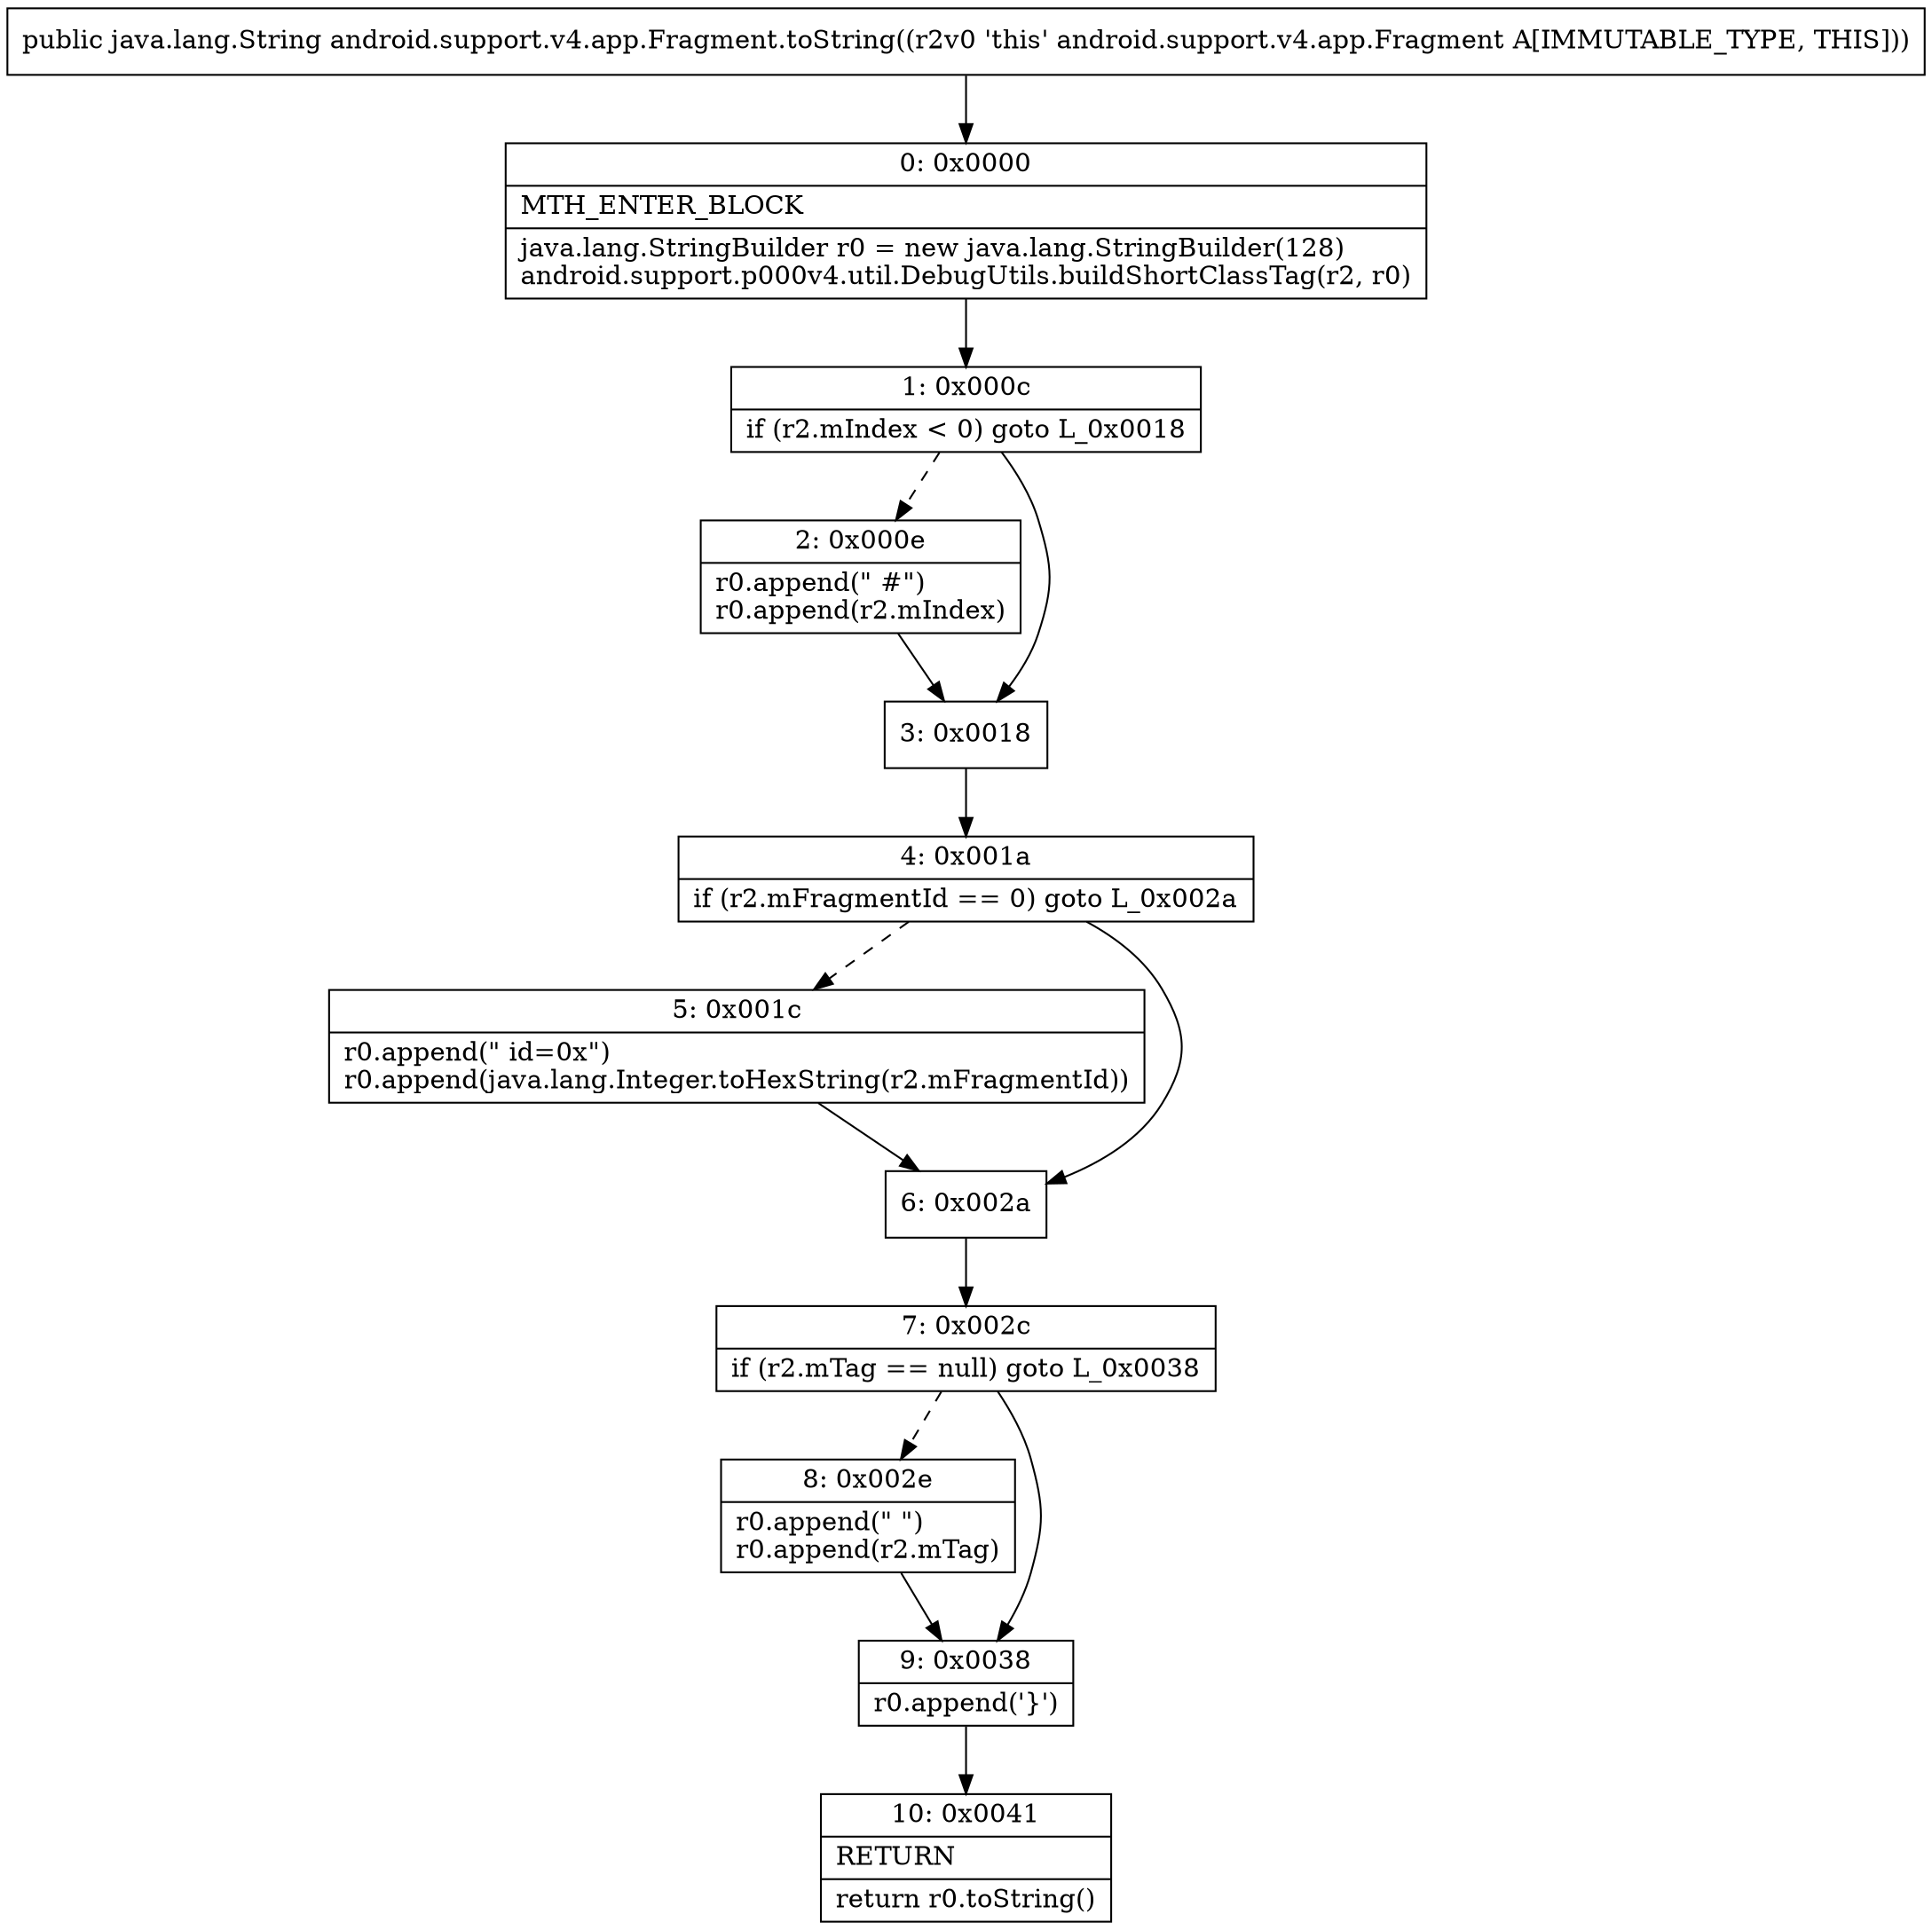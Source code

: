 digraph "CFG forandroid.support.v4.app.Fragment.toString()Ljava\/lang\/String;" {
Node_0 [shape=record,label="{0\:\ 0x0000|MTH_ENTER_BLOCK\l|java.lang.StringBuilder r0 = new java.lang.StringBuilder(128)\landroid.support.p000v4.util.DebugUtils.buildShortClassTag(r2, r0)\l}"];
Node_1 [shape=record,label="{1\:\ 0x000c|if (r2.mIndex \< 0) goto L_0x0018\l}"];
Node_2 [shape=record,label="{2\:\ 0x000e|r0.append(\" #\")\lr0.append(r2.mIndex)\l}"];
Node_3 [shape=record,label="{3\:\ 0x0018}"];
Node_4 [shape=record,label="{4\:\ 0x001a|if (r2.mFragmentId == 0) goto L_0x002a\l}"];
Node_5 [shape=record,label="{5\:\ 0x001c|r0.append(\" id=0x\")\lr0.append(java.lang.Integer.toHexString(r2.mFragmentId))\l}"];
Node_6 [shape=record,label="{6\:\ 0x002a}"];
Node_7 [shape=record,label="{7\:\ 0x002c|if (r2.mTag == null) goto L_0x0038\l}"];
Node_8 [shape=record,label="{8\:\ 0x002e|r0.append(\" \")\lr0.append(r2.mTag)\l}"];
Node_9 [shape=record,label="{9\:\ 0x0038|r0.append('\}')\l}"];
Node_10 [shape=record,label="{10\:\ 0x0041|RETURN\l|return r0.toString()\l}"];
MethodNode[shape=record,label="{public java.lang.String android.support.v4.app.Fragment.toString((r2v0 'this' android.support.v4.app.Fragment A[IMMUTABLE_TYPE, THIS])) }"];
MethodNode -> Node_0;
Node_0 -> Node_1;
Node_1 -> Node_2[style=dashed];
Node_1 -> Node_3;
Node_2 -> Node_3;
Node_3 -> Node_4;
Node_4 -> Node_5[style=dashed];
Node_4 -> Node_6;
Node_5 -> Node_6;
Node_6 -> Node_7;
Node_7 -> Node_8[style=dashed];
Node_7 -> Node_9;
Node_8 -> Node_9;
Node_9 -> Node_10;
}

